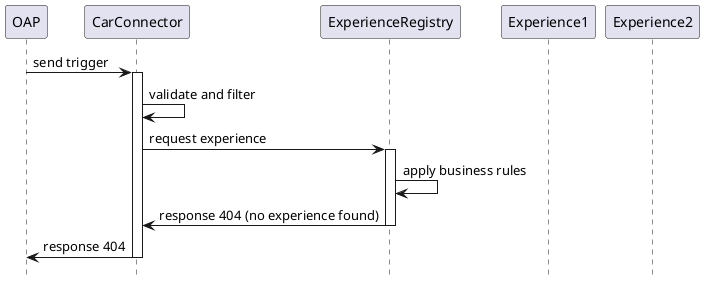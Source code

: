 @startuml

 

participant OAP order 1
participant CarConnector order 1
participant ExperienceRegistry order 91
participant Experience1 order 92
participant Experience2 order 93


hide footbox

OAP -> CarConnector: send trigger


activate CarConnector


CarConnector -> CarConnector: validate and filter

CarConnector -> ExperienceRegistry: request experience
activate ExperienceRegistry
ExperienceRegistry -> ExperienceRegistry: apply business rules



ExperienceRegistry -> CarConnector: response 404 (no experience found)
deactivate ExperienceRegistry


CarConnector -> OAP: response 404

deactivate CarConnector

@enduml
